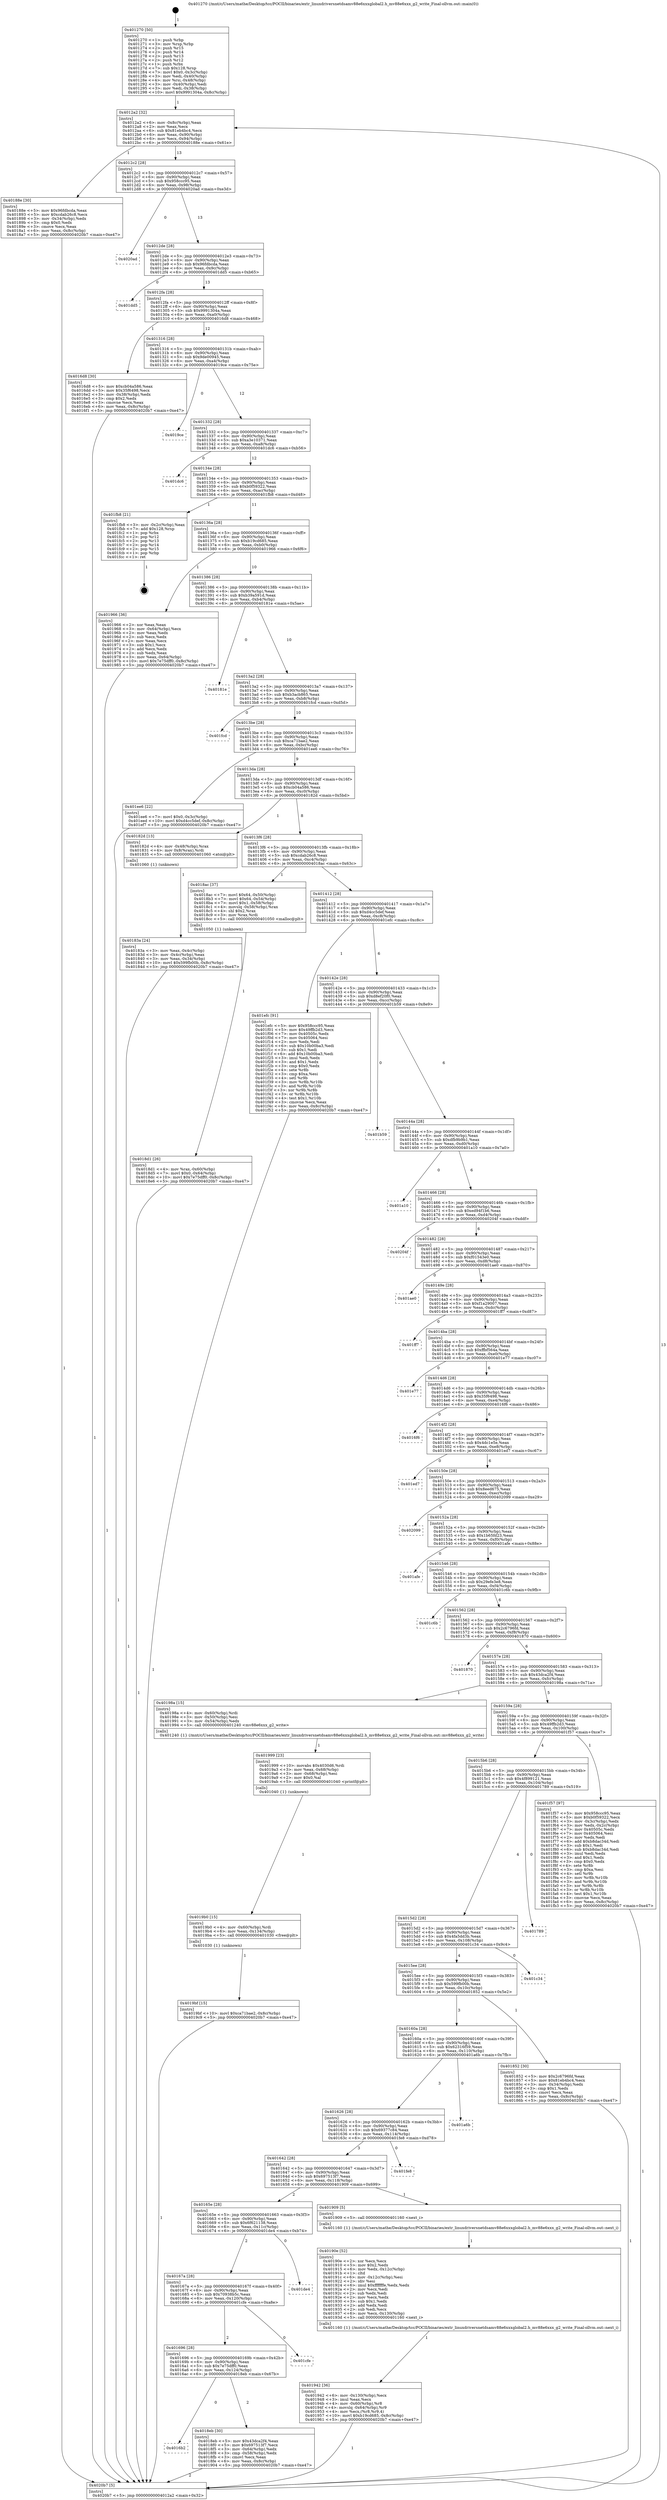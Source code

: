 digraph "0x401270" {
  label = "0x401270 (/mnt/c/Users/mathe/Desktop/tcc/POCII/binaries/extr_linuxdriversnetdsamv88e6xxxglobal2.h_mv88e6xxx_g2_write_Final-ollvm.out::main(0))"
  labelloc = "t"
  node[shape=record]

  Entry [label="",width=0.3,height=0.3,shape=circle,fillcolor=black,style=filled]
  "0x4012a2" [label="{
     0x4012a2 [32]\l
     | [instrs]\l
     &nbsp;&nbsp;0x4012a2 \<+6\>: mov -0x8c(%rbp),%eax\l
     &nbsp;&nbsp;0x4012a8 \<+2\>: mov %eax,%ecx\l
     &nbsp;&nbsp;0x4012aa \<+6\>: sub $0x81eb4bc4,%ecx\l
     &nbsp;&nbsp;0x4012b0 \<+6\>: mov %eax,-0x90(%rbp)\l
     &nbsp;&nbsp;0x4012b6 \<+6\>: mov %ecx,-0x94(%rbp)\l
     &nbsp;&nbsp;0x4012bc \<+6\>: je 000000000040188e \<main+0x61e\>\l
  }"]
  "0x40188e" [label="{
     0x40188e [30]\l
     | [instrs]\l
     &nbsp;&nbsp;0x40188e \<+5\>: mov $0x96fdbcda,%eax\l
     &nbsp;&nbsp;0x401893 \<+5\>: mov $0xcdab26c8,%ecx\l
     &nbsp;&nbsp;0x401898 \<+3\>: mov -0x34(%rbp),%edx\l
     &nbsp;&nbsp;0x40189b \<+3\>: cmp $0x0,%edx\l
     &nbsp;&nbsp;0x40189e \<+3\>: cmove %ecx,%eax\l
     &nbsp;&nbsp;0x4018a1 \<+6\>: mov %eax,-0x8c(%rbp)\l
     &nbsp;&nbsp;0x4018a7 \<+5\>: jmp 00000000004020b7 \<main+0xe47\>\l
  }"]
  "0x4012c2" [label="{
     0x4012c2 [28]\l
     | [instrs]\l
     &nbsp;&nbsp;0x4012c2 \<+5\>: jmp 00000000004012c7 \<main+0x57\>\l
     &nbsp;&nbsp;0x4012c7 \<+6\>: mov -0x90(%rbp),%eax\l
     &nbsp;&nbsp;0x4012cd \<+5\>: sub $0x958ccc95,%eax\l
     &nbsp;&nbsp;0x4012d2 \<+6\>: mov %eax,-0x98(%rbp)\l
     &nbsp;&nbsp;0x4012d8 \<+6\>: je 00000000004020ad \<main+0xe3d\>\l
  }"]
  Exit [label="",width=0.3,height=0.3,shape=circle,fillcolor=black,style=filled,peripheries=2]
  "0x4020ad" [label="{
     0x4020ad\l
  }", style=dashed]
  "0x4012de" [label="{
     0x4012de [28]\l
     | [instrs]\l
     &nbsp;&nbsp;0x4012de \<+5\>: jmp 00000000004012e3 \<main+0x73\>\l
     &nbsp;&nbsp;0x4012e3 \<+6\>: mov -0x90(%rbp),%eax\l
     &nbsp;&nbsp;0x4012e9 \<+5\>: sub $0x96fdbcda,%eax\l
     &nbsp;&nbsp;0x4012ee \<+6\>: mov %eax,-0x9c(%rbp)\l
     &nbsp;&nbsp;0x4012f4 \<+6\>: je 0000000000401dd5 \<main+0xb65\>\l
  }"]
  "0x4019bf" [label="{
     0x4019bf [15]\l
     | [instrs]\l
     &nbsp;&nbsp;0x4019bf \<+10\>: movl $0xca71bae2,-0x8c(%rbp)\l
     &nbsp;&nbsp;0x4019c9 \<+5\>: jmp 00000000004020b7 \<main+0xe47\>\l
  }"]
  "0x401dd5" [label="{
     0x401dd5\l
  }", style=dashed]
  "0x4012fa" [label="{
     0x4012fa [28]\l
     | [instrs]\l
     &nbsp;&nbsp;0x4012fa \<+5\>: jmp 00000000004012ff \<main+0x8f\>\l
     &nbsp;&nbsp;0x4012ff \<+6\>: mov -0x90(%rbp),%eax\l
     &nbsp;&nbsp;0x401305 \<+5\>: sub $0x9991304a,%eax\l
     &nbsp;&nbsp;0x40130a \<+6\>: mov %eax,-0xa0(%rbp)\l
     &nbsp;&nbsp;0x401310 \<+6\>: je 00000000004016d8 \<main+0x468\>\l
  }"]
  "0x4019b0" [label="{
     0x4019b0 [15]\l
     | [instrs]\l
     &nbsp;&nbsp;0x4019b0 \<+4\>: mov -0x60(%rbp),%rdi\l
     &nbsp;&nbsp;0x4019b4 \<+6\>: mov %eax,-0x134(%rbp)\l
     &nbsp;&nbsp;0x4019ba \<+5\>: call 0000000000401030 \<free@plt\>\l
     | [calls]\l
     &nbsp;&nbsp;0x401030 \{1\} (unknown)\l
  }"]
  "0x4016d8" [label="{
     0x4016d8 [30]\l
     | [instrs]\l
     &nbsp;&nbsp;0x4016d8 \<+5\>: mov $0xcb04a586,%eax\l
     &nbsp;&nbsp;0x4016dd \<+5\>: mov $0x35f6498,%ecx\l
     &nbsp;&nbsp;0x4016e2 \<+3\>: mov -0x38(%rbp),%edx\l
     &nbsp;&nbsp;0x4016e5 \<+3\>: cmp $0x2,%edx\l
     &nbsp;&nbsp;0x4016e8 \<+3\>: cmovne %ecx,%eax\l
     &nbsp;&nbsp;0x4016eb \<+6\>: mov %eax,-0x8c(%rbp)\l
     &nbsp;&nbsp;0x4016f1 \<+5\>: jmp 00000000004020b7 \<main+0xe47\>\l
  }"]
  "0x401316" [label="{
     0x401316 [28]\l
     | [instrs]\l
     &nbsp;&nbsp;0x401316 \<+5\>: jmp 000000000040131b \<main+0xab\>\l
     &nbsp;&nbsp;0x40131b \<+6\>: mov -0x90(%rbp),%eax\l
     &nbsp;&nbsp;0x401321 \<+5\>: sub $0x9de00945,%eax\l
     &nbsp;&nbsp;0x401326 \<+6\>: mov %eax,-0xa4(%rbp)\l
     &nbsp;&nbsp;0x40132c \<+6\>: je 00000000004019ce \<main+0x75e\>\l
  }"]
  "0x4020b7" [label="{
     0x4020b7 [5]\l
     | [instrs]\l
     &nbsp;&nbsp;0x4020b7 \<+5\>: jmp 00000000004012a2 \<main+0x32\>\l
  }"]
  "0x401270" [label="{
     0x401270 [50]\l
     | [instrs]\l
     &nbsp;&nbsp;0x401270 \<+1\>: push %rbp\l
     &nbsp;&nbsp;0x401271 \<+3\>: mov %rsp,%rbp\l
     &nbsp;&nbsp;0x401274 \<+2\>: push %r15\l
     &nbsp;&nbsp;0x401276 \<+2\>: push %r14\l
     &nbsp;&nbsp;0x401278 \<+2\>: push %r13\l
     &nbsp;&nbsp;0x40127a \<+2\>: push %r12\l
     &nbsp;&nbsp;0x40127c \<+1\>: push %rbx\l
     &nbsp;&nbsp;0x40127d \<+7\>: sub $0x128,%rsp\l
     &nbsp;&nbsp;0x401284 \<+7\>: movl $0x0,-0x3c(%rbp)\l
     &nbsp;&nbsp;0x40128b \<+3\>: mov %edi,-0x40(%rbp)\l
     &nbsp;&nbsp;0x40128e \<+4\>: mov %rsi,-0x48(%rbp)\l
     &nbsp;&nbsp;0x401292 \<+3\>: mov -0x40(%rbp),%edi\l
     &nbsp;&nbsp;0x401295 \<+3\>: mov %edi,-0x38(%rbp)\l
     &nbsp;&nbsp;0x401298 \<+10\>: movl $0x9991304a,-0x8c(%rbp)\l
  }"]
  "0x401999" [label="{
     0x401999 [23]\l
     | [instrs]\l
     &nbsp;&nbsp;0x401999 \<+10\>: movabs $0x4030d6,%rdi\l
     &nbsp;&nbsp;0x4019a3 \<+3\>: mov %eax,-0x68(%rbp)\l
     &nbsp;&nbsp;0x4019a6 \<+3\>: mov -0x68(%rbp),%esi\l
     &nbsp;&nbsp;0x4019a9 \<+2\>: mov $0x0,%al\l
     &nbsp;&nbsp;0x4019ab \<+5\>: call 0000000000401040 \<printf@plt\>\l
     | [calls]\l
     &nbsp;&nbsp;0x401040 \{1\} (unknown)\l
  }"]
  "0x4019ce" [label="{
     0x4019ce\l
  }", style=dashed]
  "0x401332" [label="{
     0x401332 [28]\l
     | [instrs]\l
     &nbsp;&nbsp;0x401332 \<+5\>: jmp 0000000000401337 \<main+0xc7\>\l
     &nbsp;&nbsp;0x401337 \<+6\>: mov -0x90(%rbp),%eax\l
     &nbsp;&nbsp;0x40133d \<+5\>: sub $0xa3e10371,%eax\l
     &nbsp;&nbsp;0x401342 \<+6\>: mov %eax,-0xa8(%rbp)\l
     &nbsp;&nbsp;0x401348 \<+6\>: je 0000000000401dc6 \<main+0xb56\>\l
  }"]
  "0x401942" [label="{
     0x401942 [36]\l
     | [instrs]\l
     &nbsp;&nbsp;0x401942 \<+6\>: mov -0x130(%rbp),%ecx\l
     &nbsp;&nbsp;0x401948 \<+3\>: imul %eax,%ecx\l
     &nbsp;&nbsp;0x40194b \<+4\>: mov -0x60(%rbp),%r8\l
     &nbsp;&nbsp;0x40194f \<+4\>: movslq -0x64(%rbp),%r9\l
     &nbsp;&nbsp;0x401953 \<+4\>: mov %ecx,(%r8,%r9,4)\l
     &nbsp;&nbsp;0x401957 \<+10\>: movl $0xb19cd685,-0x8c(%rbp)\l
     &nbsp;&nbsp;0x401961 \<+5\>: jmp 00000000004020b7 \<main+0xe47\>\l
  }"]
  "0x401dc6" [label="{
     0x401dc6\l
  }", style=dashed]
  "0x40134e" [label="{
     0x40134e [28]\l
     | [instrs]\l
     &nbsp;&nbsp;0x40134e \<+5\>: jmp 0000000000401353 \<main+0xe3\>\l
     &nbsp;&nbsp;0x401353 \<+6\>: mov -0x90(%rbp),%eax\l
     &nbsp;&nbsp;0x401359 \<+5\>: sub $0xb0f59322,%eax\l
     &nbsp;&nbsp;0x40135e \<+6\>: mov %eax,-0xac(%rbp)\l
     &nbsp;&nbsp;0x401364 \<+6\>: je 0000000000401fb8 \<main+0xd48\>\l
  }"]
  "0x40190e" [label="{
     0x40190e [52]\l
     | [instrs]\l
     &nbsp;&nbsp;0x40190e \<+2\>: xor %ecx,%ecx\l
     &nbsp;&nbsp;0x401910 \<+5\>: mov $0x2,%edx\l
     &nbsp;&nbsp;0x401915 \<+6\>: mov %edx,-0x12c(%rbp)\l
     &nbsp;&nbsp;0x40191b \<+1\>: cltd\l
     &nbsp;&nbsp;0x40191c \<+6\>: mov -0x12c(%rbp),%esi\l
     &nbsp;&nbsp;0x401922 \<+2\>: idiv %esi\l
     &nbsp;&nbsp;0x401924 \<+6\>: imul $0xfffffffe,%edx,%edx\l
     &nbsp;&nbsp;0x40192a \<+2\>: mov %ecx,%edi\l
     &nbsp;&nbsp;0x40192c \<+2\>: sub %edx,%edi\l
     &nbsp;&nbsp;0x40192e \<+2\>: mov %ecx,%edx\l
     &nbsp;&nbsp;0x401930 \<+3\>: sub $0x1,%edx\l
     &nbsp;&nbsp;0x401933 \<+2\>: add %edx,%edi\l
     &nbsp;&nbsp;0x401935 \<+2\>: sub %edi,%ecx\l
     &nbsp;&nbsp;0x401937 \<+6\>: mov %ecx,-0x130(%rbp)\l
     &nbsp;&nbsp;0x40193d \<+5\>: call 0000000000401160 \<next_i\>\l
     | [calls]\l
     &nbsp;&nbsp;0x401160 \{1\} (/mnt/c/Users/mathe/Desktop/tcc/POCII/binaries/extr_linuxdriversnetdsamv88e6xxxglobal2.h_mv88e6xxx_g2_write_Final-ollvm.out::next_i)\l
  }"]
  "0x401fb8" [label="{
     0x401fb8 [21]\l
     | [instrs]\l
     &nbsp;&nbsp;0x401fb8 \<+3\>: mov -0x2c(%rbp),%eax\l
     &nbsp;&nbsp;0x401fbb \<+7\>: add $0x128,%rsp\l
     &nbsp;&nbsp;0x401fc2 \<+1\>: pop %rbx\l
     &nbsp;&nbsp;0x401fc3 \<+2\>: pop %r12\l
     &nbsp;&nbsp;0x401fc5 \<+2\>: pop %r13\l
     &nbsp;&nbsp;0x401fc7 \<+2\>: pop %r14\l
     &nbsp;&nbsp;0x401fc9 \<+2\>: pop %r15\l
     &nbsp;&nbsp;0x401fcb \<+1\>: pop %rbp\l
     &nbsp;&nbsp;0x401fcc \<+1\>: ret\l
  }"]
  "0x40136a" [label="{
     0x40136a [28]\l
     | [instrs]\l
     &nbsp;&nbsp;0x40136a \<+5\>: jmp 000000000040136f \<main+0xff\>\l
     &nbsp;&nbsp;0x40136f \<+6\>: mov -0x90(%rbp),%eax\l
     &nbsp;&nbsp;0x401375 \<+5\>: sub $0xb19cd685,%eax\l
     &nbsp;&nbsp;0x40137a \<+6\>: mov %eax,-0xb0(%rbp)\l
     &nbsp;&nbsp;0x401380 \<+6\>: je 0000000000401966 \<main+0x6f6\>\l
  }"]
  "0x4016b2" [label="{
     0x4016b2\l
  }", style=dashed]
  "0x401966" [label="{
     0x401966 [36]\l
     | [instrs]\l
     &nbsp;&nbsp;0x401966 \<+2\>: xor %eax,%eax\l
     &nbsp;&nbsp;0x401968 \<+3\>: mov -0x64(%rbp),%ecx\l
     &nbsp;&nbsp;0x40196b \<+2\>: mov %eax,%edx\l
     &nbsp;&nbsp;0x40196d \<+2\>: sub %ecx,%edx\l
     &nbsp;&nbsp;0x40196f \<+2\>: mov %eax,%ecx\l
     &nbsp;&nbsp;0x401971 \<+3\>: sub $0x1,%ecx\l
     &nbsp;&nbsp;0x401974 \<+2\>: add %ecx,%edx\l
     &nbsp;&nbsp;0x401976 \<+2\>: sub %edx,%eax\l
     &nbsp;&nbsp;0x401978 \<+3\>: mov %eax,-0x64(%rbp)\l
     &nbsp;&nbsp;0x40197b \<+10\>: movl $0x7e75dff0,-0x8c(%rbp)\l
     &nbsp;&nbsp;0x401985 \<+5\>: jmp 00000000004020b7 \<main+0xe47\>\l
  }"]
  "0x401386" [label="{
     0x401386 [28]\l
     | [instrs]\l
     &nbsp;&nbsp;0x401386 \<+5\>: jmp 000000000040138b \<main+0x11b\>\l
     &nbsp;&nbsp;0x40138b \<+6\>: mov -0x90(%rbp),%eax\l
     &nbsp;&nbsp;0x401391 \<+5\>: sub $0xb39a591d,%eax\l
     &nbsp;&nbsp;0x401396 \<+6\>: mov %eax,-0xb4(%rbp)\l
     &nbsp;&nbsp;0x40139c \<+6\>: je 000000000040181e \<main+0x5ae\>\l
  }"]
  "0x4018eb" [label="{
     0x4018eb [30]\l
     | [instrs]\l
     &nbsp;&nbsp;0x4018eb \<+5\>: mov $0x43dca2f4,%eax\l
     &nbsp;&nbsp;0x4018f0 \<+5\>: mov $0x697513f7,%ecx\l
     &nbsp;&nbsp;0x4018f5 \<+3\>: mov -0x64(%rbp),%edx\l
     &nbsp;&nbsp;0x4018f8 \<+3\>: cmp -0x58(%rbp),%edx\l
     &nbsp;&nbsp;0x4018fb \<+3\>: cmovl %ecx,%eax\l
     &nbsp;&nbsp;0x4018fe \<+6\>: mov %eax,-0x8c(%rbp)\l
     &nbsp;&nbsp;0x401904 \<+5\>: jmp 00000000004020b7 \<main+0xe47\>\l
  }"]
  "0x40181e" [label="{
     0x40181e\l
  }", style=dashed]
  "0x4013a2" [label="{
     0x4013a2 [28]\l
     | [instrs]\l
     &nbsp;&nbsp;0x4013a2 \<+5\>: jmp 00000000004013a7 \<main+0x137\>\l
     &nbsp;&nbsp;0x4013a7 \<+6\>: mov -0x90(%rbp),%eax\l
     &nbsp;&nbsp;0x4013ad \<+5\>: sub $0xb3acb865,%eax\l
     &nbsp;&nbsp;0x4013b2 \<+6\>: mov %eax,-0xb8(%rbp)\l
     &nbsp;&nbsp;0x4013b8 \<+6\>: je 0000000000401fcd \<main+0xd5d\>\l
  }"]
  "0x401696" [label="{
     0x401696 [28]\l
     | [instrs]\l
     &nbsp;&nbsp;0x401696 \<+5\>: jmp 000000000040169b \<main+0x42b\>\l
     &nbsp;&nbsp;0x40169b \<+6\>: mov -0x90(%rbp),%eax\l
     &nbsp;&nbsp;0x4016a1 \<+5\>: sub $0x7e75dff0,%eax\l
     &nbsp;&nbsp;0x4016a6 \<+6\>: mov %eax,-0x124(%rbp)\l
     &nbsp;&nbsp;0x4016ac \<+6\>: je 00000000004018eb \<main+0x67b\>\l
  }"]
  "0x401fcd" [label="{
     0x401fcd\l
  }", style=dashed]
  "0x4013be" [label="{
     0x4013be [28]\l
     | [instrs]\l
     &nbsp;&nbsp;0x4013be \<+5\>: jmp 00000000004013c3 \<main+0x153\>\l
     &nbsp;&nbsp;0x4013c3 \<+6\>: mov -0x90(%rbp),%eax\l
     &nbsp;&nbsp;0x4013c9 \<+5\>: sub $0xca71bae2,%eax\l
     &nbsp;&nbsp;0x4013ce \<+6\>: mov %eax,-0xbc(%rbp)\l
     &nbsp;&nbsp;0x4013d4 \<+6\>: je 0000000000401ee6 \<main+0xc76\>\l
  }"]
  "0x401cfe" [label="{
     0x401cfe\l
  }", style=dashed]
  "0x401ee6" [label="{
     0x401ee6 [22]\l
     | [instrs]\l
     &nbsp;&nbsp;0x401ee6 \<+7\>: movl $0x0,-0x3c(%rbp)\l
     &nbsp;&nbsp;0x401eed \<+10\>: movl $0xd4cc5def,-0x8c(%rbp)\l
     &nbsp;&nbsp;0x401ef7 \<+5\>: jmp 00000000004020b7 \<main+0xe47\>\l
  }"]
  "0x4013da" [label="{
     0x4013da [28]\l
     | [instrs]\l
     &nbsp;&nbsp;0x4013da \<+5\>: jmp 00000000004013df \<main+0x16f\>\l
     &nbsp;&nbsp;0x4013df \<+6\>: mov -0x90(%rbp),%eax\l
     &nbsp;&nbsp;0x4013e5 \<+5\>: sub $0xcb04a586,%eax\l
     &nbsp;&nbsp;0x4013ea \<+6\>: mov %eax,-0xc0(%rbp)\l
     &nbsp;&nbsp;0x4013f0 \<+6\>: je 000000000040182d \<main+0x5bd\>\l
  }"]
  "0x40167a" [label="{
     0x40167a [28]\l
     | [instrs]\l
     &nbsp;&nbsp;0x40167a \<+5\>: jmp 000000000040167f \<main+0x40f\>\l
     &nbsp;&nbsp;0x40167f \<+6\>: mov -0x90(%rbp),%eax\l
     &nbsp;&nbsp;0x401685 \<+5\>: sub $0x70938b5c,%eax\l
     &nbsp;&nbsp;0x40168a \<+6\>: mov %eax,-0x120(%rbp)\l
     &nbsp;&nbsp;0x401690 \<+6\>: je 0000000000401cfe \<main+0xa8e\>\l
  }"]
  "0x40182d" [label="{
     0x40182d [13]\l
     | [instrs]\l
     &nbsp;&nbsp;0x40182d \<+4\>: mov -0x48(%rbp),%rax\l
     &nbsp;&nbsp;0x401831 \<+4\>: mov 0x8(%rax),%rdi\l
     &nbsp;&nbsp;0x401835 \<+5\>: call 0000000000401060 \<atoi@plt\>\l
     | [calls]\l
     &nbsp;&nbsp;0x401060 \{1\} (unknown)\l
  }"]
  "0x4013f6" [label="{
     0x4013f6 [28]\l
     | [instrs]\l
     &nbsp;&nbsp;0x4013f6 \<+5\>: jmp 00000000004013fb \<main+0x18b\>\l
     &nbsp;&nbsp;0x4013fb \<+6\>: mov -0x90(%rbp),%eax\l
     &nbsp;&nbsp;0x401401 \<+5\>: sub $0xcdab26c8,%eax\l
     &nbsp;&nbsp;0x401406 \<+6\>: mov %eax,-0xc4(%rbp)\l
     &nbsp;&nbsp;0x40140c \<+6\>: je 00000000004018ac \<main+0x63c\>\l
  }"]
  "0x40183a" [label="{
     0x40183a [24]\l
     | [instrs]\l
     &nbsp;&nbsp;0x40183a \<+3\>: mov %eax,-0x4c(%rbp)\l
     &nbsp;&nbsp;0x40183d \<+3\>: mov -0x4c(%rbp),%eax\l
     &nbsp;&nbsp;0x401840 \<+3\>: mov %eax,-0x34(%rbp)\l
     &nbsp;&nbsp;0x401843 \<+10\>: movl $0x599fb00b,-0x8c(%rbp)\l
     &nbsp;&nbsp;0x40184d \<+5\>: jmp 00000000004020b7 \<main+0xe47\>\l
  }"]
  "0x401de4" [label="{
     0x401de4\l
  }", style=dashed]
  "0x4018ac" [label="{
     0x4018ac [37]\l
     | [instrs]\l
     &nbsp;&nbsp;0x4018ac \<+7\>: movl $0x64,-0x50(%rbp)\l
     &nbsp;&nbsp;0x4018b3 \<+7\>: movl $0x64,-0x54(%rbp)\l
     &nbsp;&nbsp;0x4018ba \<+7\>: movl $0x1,-0x58(%rbp)\l
     &nbsp;&nbsp;0x4018c1 \<+4\>: movslq -0x58(%rbp),%rax\l
     &nbsp;&nbsp;0x4018c5 \<+4\>: shl $0x2,%rax\l
     &nbsp;&nbsp;0x4018c9 \<+3\>: mov %rax,%rdi\l
     &nbsp;&nbsp;0x4018cc \<+5\>: call 0000000000401050 \<malloc@plt\>\l
     | [calls]\l
     &nbsp;&nbsp;0x401050 \{1\} (unknown)\l
  }"]
  "0x401412" [label="{
     0x401412 [28]\l
     | [instrs]\l
     &nbsp;&nbsp;0x401412 \<+5\>: jmp 0000000000401417 \<main+0x1a7\>\l
     &nbsp;&nbsp;0x401417 \<+6\>: mov -0x90(%rbp),%eax\l
     &nbsp;&nbsp;0x40141d \<+5\>: sub $0xd4cc5def,%eax\l
     &nbsp;&nbsp;0x401422 \<+6\>: mov %eax,-0xc8(%rbp)\l
     &nbsp;&nbsp;0x401428 \<+6\>: je 0000000000401efc \<main+0xc8c\>\l
  }"]
  "0x40165e" [label="{
     0x40165e [28]\l
     | [instrs]\l
     &nbsp;&nbsp;0x40165e \<+5\>: jmp 0000000000401663 \<main+0x3f3\>\l
     &nbsp;&nbsp;0x401663 \<+6\>: mov -0x90(%rbp),%eax\l
     &nbsp;&nbsp;0x401669 \<+5\>: sub $0x6f621138,%eax\l
     &nbsp;&nbsp;0x40166e \<+6\>: mov %eax,-0x11c(%rbp)\l
     &nbsp;&nbsp;0x401674 \<+6\>: je 0000000000401de4 \<main+0xb74\>\l
  }"]
  "0x401efc" [label="{
     0x401efc [91]\l
     | [instrs]\l
     &nbsp;&nbsp;0x401efc \<+5\>: mov $0x958ccc95,%eax\l
     &nbsp;&nbsp;0x401f01 \<+5\>: mov $0x49ffb2d3,%ecx\l
     &nbsp;&nbsp;0x401f06 \<+7\>: mov 0x40505c,%edx\l
     &nbsp;&nbsp;0x401f0d \<+7\>: mov 0x405064,%esi\l
     &nbsp;&nbsp;0x401f14 \<+2\>: mov %edx,%edi\l
     &nbsp;&nbsp;0x401f16 \<+6\>: sub $0x10b00ba3,%edi\l
     &nbsp;&nbsp;0x401f1c \<+3\>: sub $0x1,%edi\l
     &nbsp;&nbsp;0x401f1f \<+6\>: add $0x10b00ba3,%edi\l
     &nbsp;&nbsp;0x401f25 \<+3\>: imul %edi,%edx\l
     &nbsp;&nbsp;0x401f28 \<+3\>: and $0x1,%edx\l
     &nbsp;&nbsp;0x401f2b \<+3\>: cmp $0x0,%edx\l
     &nbsp;&nbsp;0x401f2e \<+4\>: sete %r8b\l
     &nbsp;&nbsp;0x401f32 \<+3\>: cmp $0xa,%esi\l
     &nbsp;&nbsp;0x401f35 \<+4\>: setl %r9b\l
     &nbsp;&nbsp;0x401f39 \<+3\>: mov %r8b,%r10b\l
     &nbsp;&nbsp;0x401f3c \<+3\>: and %r9b,%r10b\l
     &nbsp;&nbsp;0x401f3f \<+3\>: xor %r9b,%r8b\l
     &nbsp;&nbsp;0x401f42 \<+3\>: or %r8b,%r10b\l
     &nbsp;&nbsp;0x401f45 \<+4\>: test $0x1,%r10b\l
     &nbsp;&nbsp;0x401f49 \<+3\>: cmovne %ecx,%eax\l
     &nbsp;&nbsp;0x401f4c \<+6\>: mov %eax,-0x8c(%rbp)\l
     &nbsp;&nbsp;0x401f52 \<+5\>: jmp 00000000004020b7 \<main+0xe47\>\l
  }"]
  "0x40142e" [label="{
     0x40142e [28]\l
     | [instrs]\l
     &nbsp;&nbsp;0x40142e \<+5\>: jmp 0000000000401433 \<main+0x1c3\>\l
     &nbsp;&nbsp;0x401433 \<+6\>: mov -0x90(%rbp),%eax\l
     &nbsp;&nbsp;0x401439 \<+5\>: sub $0xd8ef20f0,%eax\l
     &nbsp;&nbsp;0x40143e \<+6\>: mov %eax,-0xcc(%rbp)\l
     &nbsp;&nbsp;0x401444 \<+6\>: je 0000000000401b59 \<main+0x8e9\>\l
  }"]
  "0x401909" [label="{
     0x401909 [5]\l
     | [instrs]\l
     &nbsp;&nbsp;0x401909 \<+5\>: call 0000000000401160 \<next_i\>\l
     | [calls]\l
     &nbsp;&nbsp;0x401160 \{1\} (/mnt/c/Users/mathe/Desktop/tcc/POCII/binaries/extr_linuxdriversnetdsamv88e6xxxglobal2.h_mv88e6xxx_g2_write_Final-ollvm.out::next_i)\l
  }"]
  "0x401b59" [label="{
     0x401b59\l
  }", style=dashed]
  "0x40144a" [label="{
     0x40144a [28]\l
     | [instrs]\l
     &nbsp;&nbsp;0x40144a \<+5\>: jmp 000000000040144f \<main+0x1df\>\l
     &nbsp;&nbsp;0x40144f \<+6\>: mov -0x90(%rbp),%eax\l
     &nbsp;&nbsp;0x401455 \<+5\>: sub $0xdfb9b9b1,%eax\l
     &nbsp;&nbsp;0x40145a \<+6\>: mov %eax,-0xd0(%rbp)\l
     &nbsp;&nbsp;0x401460 \<+6\>: je 0000000000401a10 \<main+0x7a0\>\l
  }"]
  "0x401642" [label="{
     0x401642 [28]\l
     | [instrs]\l
     &nbsp;&nbsp;0x401642 \<+5\>: jmp 0000000000401647 \<main+0x3d7\>\l
     &nbsp;&nbsp;0x401647 \<+6\>: mov -0x90(%rbp),%eax\l
     &nbsp;&nbsp;0x40164d \<+5\>: sub $0x697513f7,%eax\l
     &nbsp;&nbsp;0x401652 \<+6\>: mov %eax,-0x118(%rbp)\l
     &nbsp;&nbsp;0x401658 \<+6\>: je 0000000000401909 \<main+0x699\>\l
  }"]
  "0x401a10" [label="{
     0x401a10\l
  }", style=dashed]
  "0x401466" [label="{
     0x401466 [28]\l
     | [instrs]\l
     &nbsp;&nbsp;0x401466 \<+5\>: jmp 000000000040146b \<main+0x1fb\>\l
     &nbsp;&nbsp;0x40146b \<+6\>: mov -0x90(%rbp),%eax\l
     &nbsp;&nbsp;0x401471 \<+5\>: sub $0xed94f1b6,%eax\l
     &nbsp;&nbsp;0x401476 \<+6\>: mov %eax,-0xd4(%rbp)\l
     &nbsp;&nbsp;0x40147c \<+6\>: je 000000000040204f \<main+0xddf\>\l
  }"]
  "0x401fe8" [label="{
     0x401fe8\l
  }", style=dashed]
  "0x40204f" [label="{
     0x40204f\l
  }", style=dashed]
  "0x401482" [label="{
     0x401482 [28]\l
     | [instrs]\l
     &nbsp;&nbsp;0x401482 \<+5\>: jmp 0000000000401487 \<main+0x217\>\l
     &nbsp;&nbsp;0x401487 \<+6\>: mov -0x90(%rbp),%eax\l
     &nbsp;&nbsp;0x40148d \<+5\>: sub $0xf01543e0,%eax\l
     &nbsp;&nbsp;0x401492 \<+6\>: mov %eax,-0xd8(%rbp)\l
     &nbsp;&nbsp;0x401498 \<+6\>: je 0000000000401ae0 \<main+0x870\>\l
  }"]
  "0x401626" [label="{
     0x401626 [28]\l
     | [instrs]\l
     &nbsp;&nbsp;0x401626 \<+5\>: jmp 000000000040162b \<main+0x3bb\>\l
     &nbsp;&nbsp;0x40162b \<+6\>: mov -0x90(%rbp),%eax\l
     &nbsp;&nbsp;0x401631 \<+5\>: sub $0x69377c84,%eax\l
     &nbsp;&nbsp;0x401636 \<+6\>: mov %eax,-0x114(%rbp)\l
     &nbsp;&nbsp;0x40163c \<+6\>: je 0000000000401fe8 \<main+0xd78\>\l
  }"]
  "0x401ae0" [label="{
     0x401ae0\l
  }", style=dashed]
  "0x40149e" [label="{
     0x40149e [28]\l
     | [instrs]\l
     &nbsp;&nbsp;0x40149e \<+5\>: jmp 00000000004014a3 \<main+0x233\>\l
     &nbsp;&nbsp;0x4014a3 \<+6\>: mov -0x90(%rbp),%eax\l
     &nbsp;&nbsp;0x4014a9 \<+5\>: sub $0xf1a29007,%eax\l
     &nbsp;&nbsp;0x4014ae \<+6\>: mov %eax,-0xdc(%rbp)\l
     &nbsp;&nbsp;0x4014b4 \<+6\>: je 0000000000401ff7 \<main+0xd87\>\l
  }"]
  "0x401a6b" [label="{
     0x401a6b\l
  }", style=dashed]
  "0x401ff7" [label="{
     0x401ff7\l
  }", style=dashed]
  "0x4014ba" [label="{
     0x4014ba [28]\l
     | [instrs]\l
     &nbsp;&nbsp;0x4014ba \<+5\>: jmp 00000000004014bf \<main+0x24f\>\l
     &nbsp;&nbsp;0x4014bf \<+6\>: mov -0x90(%rbp),%eax\l
     &nbsp;&nbsp;0x4014c5 \<+5\>: sub $0xffbf564a,%eax\l
     &nbsp;&nbsp;0x4014ca \<+6\>: mov %eax,-0xe0(%rbp)\l
     &nbsp;&nbsp;0x4014d0 \<+6\>: je 0000000000401e77 \<main+0xc07\>\l
  }"]
  "0x4018d1" [label="{
     0x4018d1 [26]\l
     | [instrs]\l
     &nbsp;&nbsp;0x4018d1 \<+4\>: mov %rax,-0x60(%rbp)\l
     &nbsp;&nbsp;0x4018d5 \<+7\>: movl $0x0,-0x64(%rbp)\l
     &nbsp;&nbsp;0x4018dc \<+10\>: movl $0x7e75dff0,-0x8c(%rbp)\l
     &nbsp;&nbsp;0x4018e6 \<+5\>: jmp 00000000004020b7 \<main+0xe47\>\l
  }"]
  "0x401e77" [label="{
     0x401e77\l
  }", style=dashed]
  "0x4014d6" [label="{
     0x4014d6 [28]\l
     | [instrs]\l
     &nbsp;&nbsp;0x4014d6 \<+5\>: jmp 00000000004014db \<main+0x26b\>\l
     &nbsp;&nbsp;0x4014db \<+6\>: mov -0x90(%rbp),%eax\l
     &nbsp;&nbsp;0x4014e1 \<+5\>: sub $0x35f6498,%eax\l
     &nbsp;&nbsp;0x4014e6 \<+6\>: mov %eax,-0xe4(%rbp)\l
     &nbsp;&nbsp;0x4014ec \<+6\>: je 00000000004016f6 \<main+0x486\>\l
  }"]
  "0x40160a" [label="{
     0x40160a [28]\l
     | [instrs]\l
     &nbsp;&nbsp;0x40160a \<+5\>: jmp 000000000040160f \<main+0x39f\>\l
     &nbsp;&nbsp;0x40160f \<+6\>: mov -0x90(%rbp),%eax\l
     &nbsp;&nbsp;0x401615 \<+5\>: sub $0x62316f59,%eax\l
     &nbsp;&nbsp;0x40161a \<+6\>: mov %eax,-0x110(%rbp)\l
     &nbsp;&nbsp;0x401620 \<+6\>: je 0000000000401a6b \<main+0x7fb\>\l
  }"]
  "0x4016f6" [label="{
     0x4016f6\l
  }", style=dashed]
  "0x4014f2" [label="{
     0x4014f2 [28]\l
     | [instrs]\l
     &nbsp;&nbsp;0x4014f2 \<+5\>: jmp 00000000004014f7 \<main+0x287\>\l
     &nbsp;&nbsp;0x4014f7 \<+6\>: mov -0x90(%rbp),%eax\l
     &nbsp;&nbsp;0x4014fd \<+5\>: sub $0x4dc1e5e,%eax\l
     &nbsp;&nbsp;0x401502 \<+6\>: mov %eax,-0xe8(%rbp)\l
     &nbsp;&nbsp;0x401508 \<+6\>: je 0000000000401ed7 \<main+0xc67\>\l
  }"]
  "0x401852" [label="{
     0x401852 [30]\l
     | [instrs]\l
     &nbsp;&nbsp;0x401852 \<+5\>: mov $0x2c6796fd,%eax\l
     &nbsp;&nbsp;0x401857 \<+5\>: mov $0x81eb4bc4,%ecx\l
     &nbsp;&nbsp;0x40185c \<+3\>: mov -0x34(%rbp),%edx\l
     &nbsp;&nbsp;0x40185f \<+3\>: cmp $0x1,%edx\l
     &nbsp;&nbsp;0x401862 \<+3\>: cmovl %ecx,%eax\l
     &nbsp;&nbsp;0x401865 \<+6\>: mov %eax,-0x8c(%rbp)\l
     &nbsp;&nbsp;0x40186b \<+5\>: jmp 00000000004020b7 \<main+0xe47\>\l
  }"]
  "0x401ed7" [label="{
     0x401ed7\l
  }", style=dashed]
  "0x40150e" [label="{
     0x40150e [28]\l
     | [instrs]\l
     &nbsp;&nbsp;0x40150e \<+5\>: jmp 0000000000401513 \<main+0x2a3\>\l
     &nbsp;&nbsp;0x401513 \<+6\>: mov -0x90(%rbp),%eax\l
     &nbsp;&nbsp;0x401519 \<+5\>: sub $0x8eed675,%eax\l
     &nbsp;&nbsp;0x40151e \<+6\>: mov %eax,-0xec(%rbp)\l
     &nbsp;&nbsp;0x401524 \<+6\>: je 0000000000402099 \<main+0xe29\>\l
  }"]
  "0x4015ee" [label="{
     0x4015ee [28]\l
     | [instrs]\l
     &nbsp;&nbsp;0x4015ee \<+5\>: jmp 00000000004015f3 \<main+0x383\>\l
     &nbsp;&nbsp;0x4015f3 \<+6\>: mov -0x90(%rbp),%eax\l
     &nbsp;&nbsp;0x4015f9 \<+5\>: sub $0x599fb00b,%eax\l
     &nbsp;&nbsp;0x4015fe \<+6\>: mov %eax,-0x10c(%rbp)\l
     &nbsp;&nbsp;0x401604 \<+6\>: je 0000000000401852 \<main+0x5e2\>\l
  }"]
  "0x402099" [label="{
     0x402099\l
  }", style=dashed]
  "0x40152a" [label="{
     0x40152a [28]\l
     | [instrs]\l
     &nbsp;&nbsp;0x40152a \<+5\>: jmp 000000000040152f \<main+0x2bf\>\l
     &nbsp;&nbsp;0x40152f \<+6\>: mov -0x90(%rbp),%eax\l
     &nbsp;&nbsp;0x401535 \<+5\>: sub $0x1b65fd23,%eax\l
     &nbsp;&nbsp;0x40153a \<+6\>: mov %eax,-0xf0(%rbp)\l
     &nbsp;&nbsp;0x401540 \<+6\>: je 0000000000401afe \<main+0x88e\>\l
  }"]
  "0x401c34" [label="{
     0x401c34\l
  }", style=dashed]
  "0x401afe" [label="{
     0x401afe\l
  }", style=dashed]
  "0x401546" [label="{
     0x401546 [28]\l
     | [instrs]\l
     &nbsp;&nbsp;0x401546 \<+5\>: jmp 000000000040154b \<main+0x2db\>\l
     &nbsp;&nbsp;0x40154b \<+6\>: mov -0x90(%rbp),%eax\l
     &nbsp;&nbsp;0x401551 \<+5\>: sub $0x29efe3e8,%eax\l
     &nbsp;&nbsp;0x401556 \<+6\>: mov %eax,-0xf4(%rbp)\l
     &nbsp;&nbsp;0x40155c \<+6\>: je 0000000000401c6b \<main+0x9fb\>\l
  }"]
  "0x4015d2" [label="{
     0x4015d2 [28]\l
     | [instrs]\l
     &nbsp;&nbsp;0x4015d2 \<+5\>: jmp 00000000004015d7 \<main+0x367\>\l
     &nbsp;&nbsp;0x4015d7 \<+6\>: mov -0x90(%rbp),%eax\l
     &nbsp;&nbsp;0x4015dd \<+5\>: sub $0x4fa5dd3b,%eax\l
     &nbsp;&nbsp;0x4015e2 \<+6\>: mov %eax,-0x108(%rbp)\l
     &nbsp;&nbsp;0x4015e8 \<+6\>: je 0000000000401c34 \<main+0x9c4\>\l
  }"]
  "0x401c6b" [label="{
     0x401c6b\l
  }", style=dashed]
  "0x401562" [label="{
     0x401562 [28]\l
     | [instrs]\l
     &nbsp;&nbsp;0x401562 \<+5\>: jmp 0000000000401567 \<main+0x2f7\>\l
     &nbsp;&nbsp;0x401567 \<+6\>: mov -0x90(%rbp),%eax\l
     &nbsp;&nbsp;0x40156d \<+5\>: sub $0x2c6796fd,%eax\l
     &nbsp;&nbsp;0x401572 \<+6\>: mov %eax,-0xf8(%rbp)\l
     &nbsp;&nbsp;0x401578 \<+6\>: je 0000000000401870 \<main+0x600\>\l
  }"]
  "0x401789" [label="{
     0x401789\l
  }", style=dashed]
  "0x401870" [label="{
     0x401870\l
  }", style=dashed]
  "0x40157e" [label="{
     0x40157e [28]\l
     | [instrs]\l
     &nbsp;&nbsp;0x40157e \<+5\>: jmp 0000000000401583 \<main+0x313\>\l
     &nbsp;&nbsp;0x401583 \<+6\>: mov -0x90(%rbp),%eax\l
     &nbsp;&nbsp;0x401589 \<+5\>: sub $0x43dca2f4,%eax\l
     &nbsp;&nbsp;0x40158e \<+6\>: mov %eax,-0xfc(%rbp)\l
     &nbsp;&nbsp;0x401594 \<+6\>: je 000000000040198a \<main+0x71a\>\l
  }"]
  "0x4015b6" [label="{
     0x4015b6 [28]\l
     | [instrs]\l
     &nbsp;&nbsp;0x4015b6 \<+5\>: jmp 00000000004015bb \<main+0x34b\>\l
     &nbsp;&nbsp;0x4015bb \<+6\>: mov -0x90(%rbp),%eax\l
     &nbsp;&nbsp;0x4015c1 \<+5\>: sub $0x4f899121,%eax\l
     &nbsp;&nbsp;0x4015c6 \<+6\>: mov %eax,-0x104(%rbp)\l
     &nbsp;&nbsp;0x4015cc \<+6\>: je 0000000000401789 \<main+0x519\>\l
  }"]
  "0x40198a" [label="{
     0x40198a [15]\l
     | [instrs]\l
     &nbsp;&nbsp;0x40198a \<+4\>: mov -0x60(%rbp),%rdi\l
     &nbsp;&nbsp;0x40198e \<+3\>: mov -0x50(%rbp),%esi\l
     &nbsp;&nbsp;0x401991 \<+3\>: mov -0x54(%rbp),%edx\l
     &nbsp;&nbsp;0x401994 \<+5\>: call 0000000000401240 \<mv88e6xxx_g2_write\>\l
     | [calls]\l
     &nbsp;&nbsp;0x401240 \{1\} (/mnt/c/Users/mathe/Desktop/tcc/POCII/binaries/extr_linuxdriversnetdsamv88e6xxxglobal2.h_mv88e6xxx_g2_write_Final-ollvm.out::mv88e6xxx_g2_write)\l
  }"]
  "0x40159a" [label="{
     0x40159a [28]\l
     | [instrs]\l
     &nbsp;&nbsp;0x40159a \<+5\>: jmp 000000000040159f \<main+0x32f\>\l
     &nbsp;&nbsp;0x40159f \<+6\>: mov -0x90(%rbp),%eax\l
     &nbsp;&nbsp;0x4015a5 \<+5\>: sub $0x49ffb2d3,%eax\l
     &nbsp;&nbsp;0x4015aa \<+6\>: mov %eax,-0x100(%rbp)\l
     &nbsp;&nbsp;0x4015b0 \<+6\>: je 0000000000401f57 \<main+0xce7\>\l
  }"]
  "0x401f57" [label="{
     0x401f57 [97]\l
     | [instrs]\l
     &nbsp;&nbsp;0x401f57 \<+5\>: mov $0x958ccc95,%eax\l
     &nbsp;&nbsp;0x401f5c \<+5\>: mov $0xb0f59322,%ecx\l
     &nbsp;&nbsp;0x401f61 \<+3\>: mov -0x3c(%rbp),%edx\l
     &nbsp;&nbsp;0x401f64 \<+3\>: mov %edx,-0x2c(%rbp)\l
     &nbsp;&nbsp;0x401f67 \<+7\>: mov 0x40505c,%edx\l
     &nbsp;&nbsp;0x401f6e \<+7\>: mov 0x405064,%esi\l
     &nbsp;&nbsp;0x401f75 \<+2\>: mov %edx,%edi\l
     &nbsp;&nbsp;0x401f77 \<+6\>: add $0xb8dac34d,%edi\l
     &nbsp;&nbsp;0x401f7d \<+3\>: sub $0x1,%edi\l
     &nbsp;&nbsp;0x401f80 \<+6\>: sub $0xb8dac34d,%edi\l
     &nbsp;&nbsp;0x401f86 \<+3\>: imul %edi,%edx\l
     &nbsp;&nbsp;0x401f89 \<+3\>: and $0x1,%edx\l
     &nbsp;&nbsp;0x401f8c \<+3\>: cmp $0x0,%edx\l
     &nbsp;&nbsp;0x401f8f \<+4\>: sete %r8b\l
     &nbsp;&nbsp;0x401f93 \<+3\>: cmp $0xa,%esi\l
     &nbsp;&nbsp;0x401f96 \<+4\>: setl %r9b\l
     &nbsp;&nbsp;0x401f9a \<+3\>: mov %r8b,%r10b\l
     &nbsp;&nbsp;0x401f9d \<+3\>: and %r9b,%r10b\l
     &nbsp;&nbsp;0x401fa0 \<+3\>: xor %r9b,%r8b\l
     &nbsp;&nbsp;0x401fa3 \<+3\>: or %r8b,%r10b\l
     &nbsp;&nbsp;0x401fa6 \<+4\>: test $0x1,%r10b\l
     &nbsp;&nbsp;0x401faa \<+3\>: cmovne %ecx,%eax\l
     &nbsp;&nbsp;0x401fad \<+6\>: mov %eax,-0x8c(%rbp)\l
     &nbsp;&nbsp;0x401fb3 \<+5\>: jmp 00000000004020b7 \<main+0xe47\>\l
  }"]
  Entry -> "0x401270" [label=" 1"]
  "0x4012a2" -> "0x40188e" [label=" 1"]
  "0x4012a2" -> "0x4012c2" [label=" 13"]
  "0x401fb8" -> Exit [label=" 1"]
  "0x4012c2" -> "0x4020ad" [label=" 0"]
  "0x4012c2" -> "0x4012de" [label=" 13"]
  "0x401f57" -> "0x4020b7" [label=" 1"]
  "0x4012de" -> "0x401dd5" [label=" 0"]
  "0x4012de" -> "0x4012fa" [label=" 13"]
  "0x401efc" -> "0x4020b7" [label=" 1"]
  "0x4012fa" -> "0x4016d8" [label=" 1"]
  "0x4012fa" -> "0x401316" [label=" 12"]
  "0x4016d8" -> "0x4020b7" [label=" 1"]
  "0x401270" -> "0x4012a2" [label=" 1"]
  "0x4020b7" -> "0x4012a2" [label=" 13"]
  "0x401ee6" -> "0x4020b7" [label=" 1"]
  "0x401316" -> "0x4019ce" [label=" 0"]
  "0x401316" -> "0x401332" [label=" 12"]
  "0x4019bf" -> "0x4020b7" [label=" 1"]
  "0x401332" -> "0x401dc6" [label=" 0"]
  "0x401332" -> "0x40134e" [label=" 12"]
  "0x4019b0" -> "0x4019bf" [label=" 1"]
  "0x40134e" -> "0x401fb8" [label=" 1"]
  "0x40134e" -> "0x40136a" [label=" 11"]
  "0x401999" -> "0x4019b0" [label=" 1"]
  "0x40136a" -> "0x401966" [label=" 1"]
  "0x40136a" -> "0x401386" [label=" 10"]
  "0x40198a" -> "0x401999" [label=" 1"]
  "0x401386" -> "0x40181e" [label=" 0"]
  "0x401386" -> "0x4013a2" [label=" 10"]
  "0x401966" -> "0x4020b7" [label=" 1"]
  "0x4013a2" -> "0x401fcd" [label=" 0"]
  "0x4013a2" -> "0x4013be" [label=" 10"]
  "0x40190e" -> "0x401942" [label=" 1"]
  "0x4013be" -> "0x401ee6" [label=" 1"]
  "0x4013be" -> "0x4013da" [label=" 9"]
  "0x401909" -> "0x40190e" [label=" 1"]
  "0x4013da" -> "0x40182d" [label=" 1"]
  "0x4013da" -> "0x4013f6" [label=" 8"]
  "0x40182d" -> "0x40183a" [label=" 1"]
  "0x40183a" -> "0x4020b7" [label=" 1"]
  "0x401696" -> "0x4016b2" [label=" 0"]
  "0x4013f6" -> "0x4018ac" [label=" 1"]
  "0x4013f6" -> "0x401412" [label=" 7"]
  "0x401696" -> "0x4018eb" [label=" 2"]
  "0x401412" -> "0x401efc" [label=" 1"]
  "0x401412" -> "0x40142e" [label=" 6"]
  "0x40167a" -> "0x401696" [label=" 2"]
  "0x40142e" -> "0x401b59" [label=" 0"]
  "0x40142e" -> "0x40144a" [label=" 6"]
  "0x40167a" -> "0x401cfe" [label=" 0"]
  "0x40144a" -> "0x401a10" [label=" 0"]
  "0x40144a" -> "0x401466" [label=" 6"]
  "0x40165e" -> "0x40167a" [label=" 2"]
  "0x401466" -> "0x40204f" [label=" 0"]
  "0x401466" -> "0x401482" [label=" 6"]
  "0x40165e" -> "0x401de4" [label=" 0"]
  "0x401482" -> "0x401ae0" [label=" 0"]
  "0x401482" -> "0x40149e" [label=" 6"]
  "0x401642" -> "0x40165e" [label=" 2"]
  "0x40149e" -> "0x401ff7" [label=" 0"]
  "0x40149e" -> "0x4014ba" [label=" 6"]
  "0x401642" -> "0x401909" [label=" 1"]
  "0x4014ba" -> "0x401e77" [label=" 0"]
  "0x4014ba" -> "0x4014d6" [label=" 6"]
  "0x401626" -> "0x401642" [label=" 3"]
  "0x4014d6" -> "0x4016f6" [label=" 0"]
  "0x4014d6" -> "0x4014f2" [label=" 6"]
  "0x401626" -> "0x401fe8" [label=" 0"]
  "0x4014f2" -> "0x401ed7" [label=" 0"]
  "0x4014f2" -> "0x40150e" [label=" 6"]
  "0x401942" -> "0x4020b7" [label=" 1"]
  "0x40150e" -> "0x402099" [label=" 0"]
  "0x40150e" -> "0x40152a" [label=" 6"]
  "0x40160a" -> "0x401a6b" [label=" 0"]
  "0x40152a" -> "0x401afe" [label=" 0"]
  "0x40152a" -> "0x401546" [label=" 6"]
  "0x4018eb" -> "0x4020b7" [label=" 2"]
  "0x401546" -> "0x401c6b" [label=" 0"]
  "0x401546" -> "0x401562" [label=" 6"]
  "0x4018ac" -> "0x4018d1" [label=" 1"]
  "0x401562" -> "0x401870" [label=" 0"]
  "0x401562" -> "0x40157e" [label=" 6"]
  "0x40188e" -> "0x4020b7" [label=" 1"]
  "0x40157e" -> "0x40198a" [label=" 1"]
  "0x40157e" -> "0x40159a" [label=" 5"]
  "0x4015ee" -> "0x40160a" [label=" 3"]
  "0x40159a" -> "0x401f57" [label=" 1"]
  "0x40159a" -> "0x4015b6" [label=" 4"]
  "0x401852" -> "0x4020b7" [label=" 1"]
  "0x4015b6" -> "0x401789" [label=" 0"]
  "0x4015b6" -> "0x4015d2" [label=" 4"]
  "0x4018d1" -> "0x4020b7" [label=" 1"]
  "0x4015d2" -> "0x401c34" [label=" 0"]
  "0x4015d2" -> "0x4015ee" [label=" 4"]
  "0x40160a" -> "0x401626" [label=" 3"]
  "0x4015ee" -> "0x401852" [label=" 1"]
}
